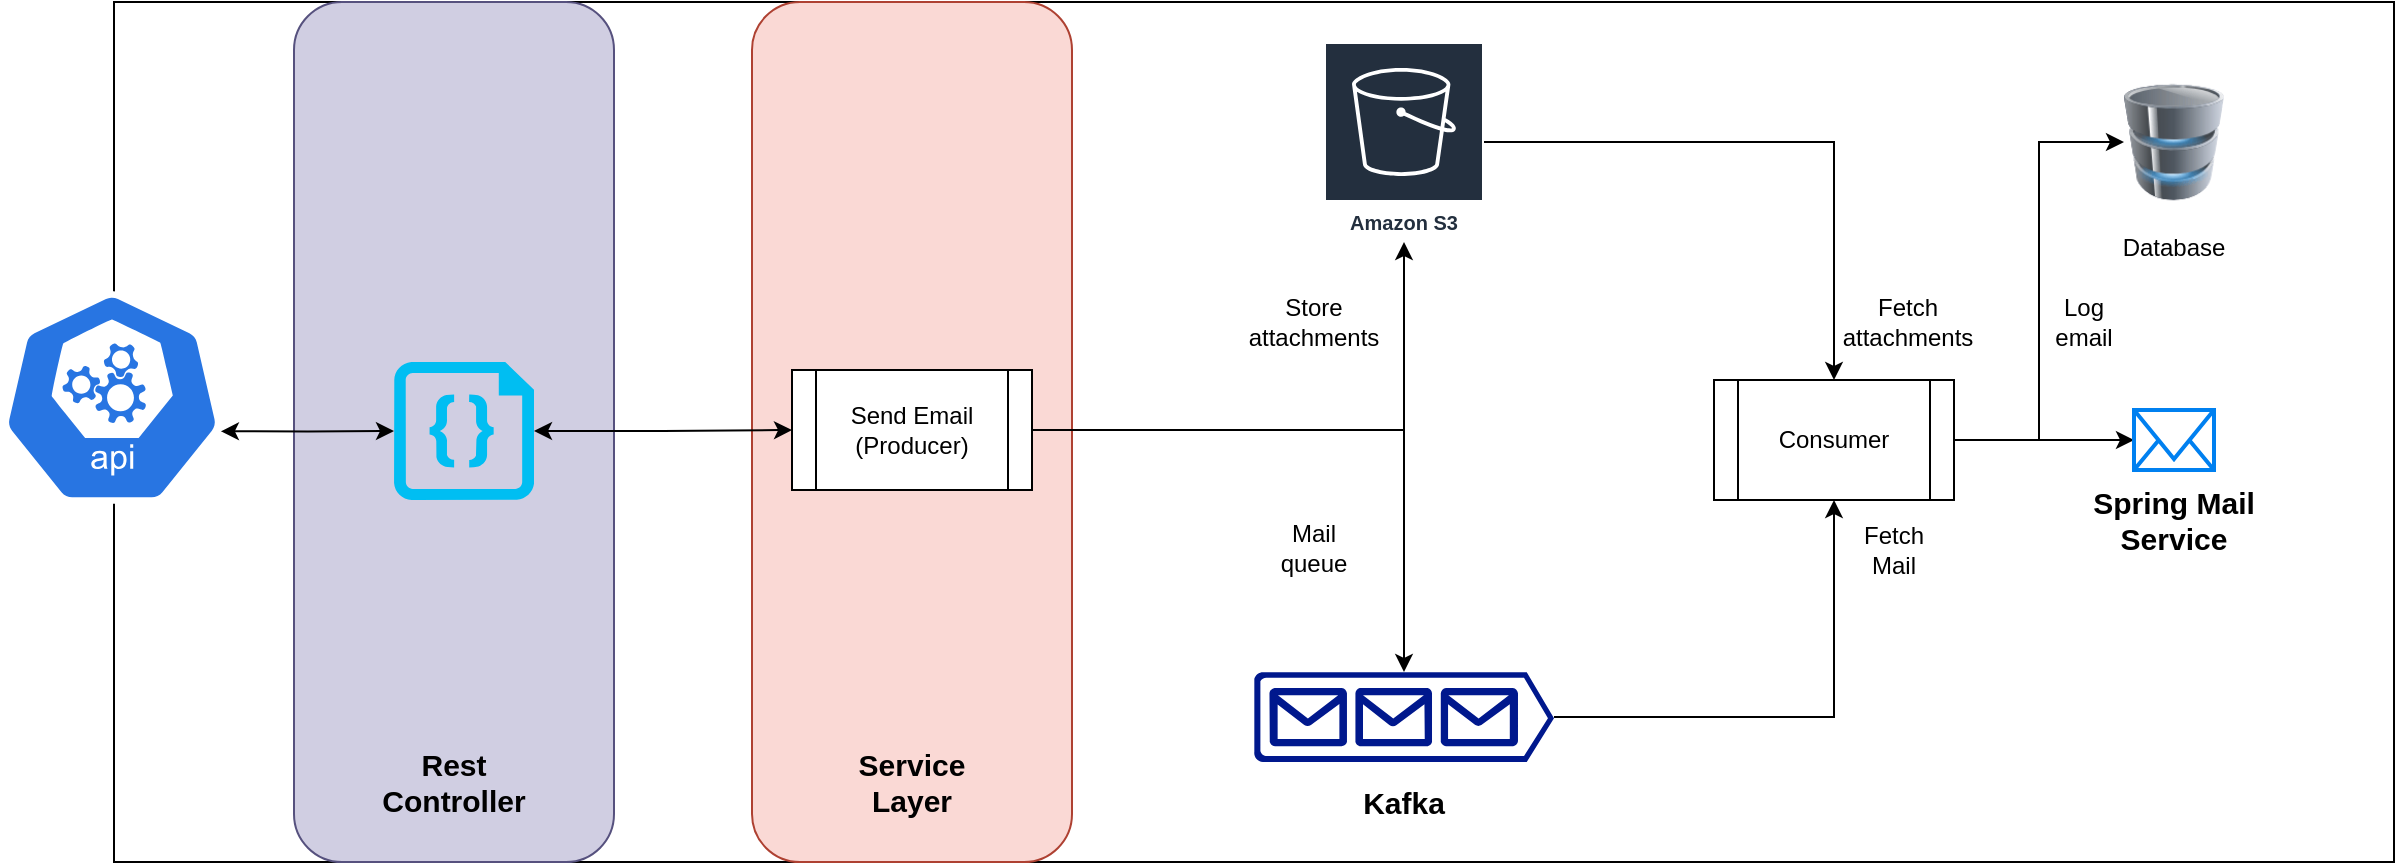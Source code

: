 <mxfile version="14.6.0" type="device"><diagram id="pWhrqyWz43w0yvrfSbT0" name="Page-1"><mxGraphModel dx="2253" dy="800" grid="1" gridSize="10" guides="1" tooltips="1" connect="1" arrows="1" fold="1" page="1" pageScale="1" pageWidth="827" pageHeight="1169" math="0" shadow="0"><root><mxCell id="0"/><mxCell id="1" parent="0"/><mxCell id="61YsxQRjPfyKOO7QYDFJ-7" value="" style="rounded=0;whiteSpace=wrap;html=1;" parent="1" vertex="1"><mxGeometry x="-220" y="50" width="1140" height="430" as="geometry"/></mxCell><mxCell id="61YsxQRjPfyKOO7QYDFJ-24" value="" style="rounded=1;whiteSpace=wrap;html=1;fillColor=#fad9d5;strokeColor=#ae4132;" parent="1" vertex="1"><mxGeometry x="99" y="50" width="160" height="430" as="geometry"/></mxCell><mxCell id="61YsxQRjPfyKOO7QYDFJ-23" value="" style="rounded=1;whiteSpace=wrap;html=1;fillColor=#d0cee2;strokeColor=#56517e;" parent="1" vertex="1"><mxGeometry x="-130" y="50" width="160" height="430" as="geometry"/></mxCell><mxCell id="61YsxQRjPfyKOO7QYDFJ-12" style="edgeStyle=orthogonalEdgeStyle;rounded=0;orthogonalLoop=1;jettySize=auto;html=1;exitX=1;exitY=0.5;exitDx=0;exitDy=0;exitPerimeter=0;startArrow=classic;startFill=1;" parent="1" source="61YsxQRjPfyKOO7QYDFJ-21" target="61YsxQRjPfyKOO7QYDFJ-10" edge="1"><mxGeometry relative="1" as="geometry"/></mxCell><mxCell id="61YsxQRjPfyKOO7QYDFJ-22" style="edgeStyle=orthogonalEdgeStyle;rounded=0;orthogonalLoop=1;jettySize=auto;html=1;exitX=0.995;exitY=0.63;exitDx=0;exitDy=0;exitPerimeter=0;startArrow=classic;startFill=1;" parent="1" source="61YsxQRjPfyKOO7QYDFJ-1" target="61YsxQRjPfyKOO7QYDFJ-21" edge="1"><mxGeometry relative="1" as="geometry"/></mxCell><mxCell id="61YsxQRjPfyKOO7QYDFJ-1" value="" style="html=1;dashed=0;whitespace=wrap;fillColor=#2875E2;strokeColor=#ffffff;points=[[0.005,0.63,0],[0.1,0.2,0],[0.9,0.2,0],[0.5,0,0],[0.995,0.63,0],[0.72,0.99,0],[0.5,1,0],[0.28,0.99,0]];shape=mxgraph.kubernetes.icon;prIcon=api" parent="1" vertex="1"><mxGeometry x="-276" y="182.75" width="110" height="130" as="geometry"/></mxCell><mxCell id="xGuqkQgnpcAPobXDaza1-3" style="edgeStyle=orthogonalEdgeStyle;rounded=0;orthogonalLoop=1;jettySize=auto;html=1;startArrow=none;startFill=0;" parent="1" source="61YsxQRjPfyKOO7QYDFJ-10" target="xGuqkQgnpcAPobXDaza1-2" edge="1"><mxGeometry relative="1" as="geometry"/></mxCell><mxCell id="xGuqkQgnpcAPobXDaza1-5" style="edgeStyle=orthogonalEdgeStyle;rounded=0;orthogonalLoop=1;jettySize=auto;html=1;entryX=0.5;entryY=0;entryDx=0;entryDy=0;entryPerimeter=0;startArrow=none;startFill=0;" parent="1" source="61YsxQRjPfyKOO7QYDFJ-10" target="xGuqkQgnpcAPobXDaza1-4" edge="1"><mxGeometry relative="1" as="geometry"/></mxCell><mxCell id="61YsxQRjPfyKOO7QYDFJ-10" value="Send Email (Producer)" style="shape=process;whiteSpace=wrap;html=1;backgroundOutline=1;" parent="1" vertex="1"><mxGeometry x="119" y="234" width="120" height="60" as="geometry"/></mxCell><mxCell id="61YsxQRjPfyKOO7QYDFJ-21" value="" style="verticalLabelPosition=bottom;html=1;verticalAlign=top;align=center;strokeColor=none;fillColor=#00BEF2;shape=mxgraph.azure.code_file;pointerEvents=1;" parent="1" vertex="1"><mxGeometry x="-80" y="230" width="70" height="69" as="geometry"/></mxCell><mxCell id="61YsxQRjPfyKOO7QYDFJ-26" value="&lt;b&gt;&lt;font style=&quot;font-size: 15px&quot;&gt;Rest Controller&lt;/font&gt;&lt;/b&gt;" style="text;html=1;strokeColor=none;fillColor=none;align=center;verticalAlign=middle;whiteSpace=wrap;rounded=0;" parent="1" vertex="1"><mxGeometry x="-95" y="430" width="90" height="20" as="geometry"/></mxCell><mxCell id="61YsxQRjPfyKOO7QYDFJ-27" value="&lt;b&gt;&lt;font style=&quot;font-size: 15px&quot;&gt;Service Layer&lt;/font&gt;&lt;/b&gt;" style="text;html=1;strokeColor=none;fillColor=none;align=center;verticalAlign=middle;whiteSpace=wrap;rounded=0;" parent="1" vertex="1"><mxGeometry x="134" y="430" width="90" height="20" as="geometry"/></mxCell><mxCell id="xGuqkQgnpcAPobXDaza1-13" style="edgeStyle=orthogonalEdgeStyle;rounded=0;orthogonalLoop=1;jettySize=auto;html=1;entryX=0.5;entryY=0;entryDx=0;entryDy=0;startArrow=none;startFill=0;" parent="1" source="xGuqkQgnpcAPobXDaza1-2" target="xGuqkQgnpcAPobXDaza1-10" edge="1"><mxGeometry relative="1" as="geometry"/></mxCell><mxCell id="xGuqkQgnpcAPobXDaza1-2" value="Amazon S3" style="outlineConnect=0;fontColor=#232F3E;gradientColor=none;strokeColor=#ffffff;fillColor=#232F3E;dashed=0;verticalLabelPosition=middle;verticalAlign=bottom;align=center;html=1;whiteSpace=wrap;fontSize=10;fontStyle=1;spacing=3;shape=mxgraph.aws4.productIcon;prIcon=mxgraph.aws4.s3;" parent="1" vertex="1"><mxGeometry x="385" y="70" width="80" height="100" as="geometry"/></mxCell><mxCell id="xGuqkQgnpcAPobXDaza1-16" style="edgeStyle=orthogonalEdgeStyle;rounded=0;orthogonalLoop=1;jettySize=auto;html=1;startArrow=none;startFill=0;" parent="1" source="xGuqkQgnpcAPobXDaza1-4" target="xGuqkQgnpcAPobXDaza1-10" edge="1"><mxGeometry relative="1" as="geometry"/></mxCell><mxCell id="xGuqkQgnpcAPobXDaza1-4" value="" style="aspect=fixed;pointerEvents=1;shadow=0;dashed=0;html=1;strokeColor=none;labelPosition=center;verticalLabelPosition=bottom;verticalAlign=top;align=center;fillColor=#00188D;shape=mxgraph.azure.queue_generic" parent="1" vertex="1"><mxGeometry x="350" y="385" width="150" height="45" as="geometry"/></mxCell><mxCell id="xGuqkQgnpcAPobXDaza1-7" value="&lt;b&gt;&lt;font style=&quot;font-size: 15px&quot;&gt;Kafka&lt;/font&gt;&lt;/b&gt;" style="text;html=1;strokeColor=none;fillColor=none;align=center;verticalAlign=middle;whiteSpace=wrap;rounded=0;" parent="1" vertex="1"><mxGeometry x="380" y="440" width="90" height="20" as="geometry"/></mxCell><mxCell id="xGuqkQgnpcAPobXDaza1-8" value="Store attachments" style="text;html=1;strokeColor=none;fillColor=none;align=center;verticalAlign=middle;whiteSpace=wrap;rounded=0;" parent="1" vertex="1"><mxGeometry x="360" y="200" width="40" height="20" as="geometry"/></mxCell><mxCell id="xGuqkQgnpcAPobXDaza1-9" value="Mail queue" style="text;html=1;strokeColor=none;fillColor=none;align=center;verticalAlign=middle;whiteSpace=wrap;rounded=0;" parent="1" vertex="1"><mxGeometry x="360" y="313" width="40" height="20" as="geometry"/></mxCell><mxCell id="xGuqkQgnpcAPobXDaza1-15" style="edgeStyle=orthogonalEdgeStyle;rounded=0;orthogonalLoop=1;jettySize=auto;html=1;startArrow=none;startFill=0;" parent="1" source="xGuqkQgnpcAPobXDaza1-10" target="xGuqkQgnpcAPobXDaza1-11" edge="1"><mxGeometry relative="1" as="geometry"/></mxCell><mxCell id="ThrSVnCh_3NDXwXHdiAP-3" style="edgeStyle=orthogonalEdgeStyle;rounded=0;orthogonalLoop=1;jettySize=auto;html=1;entryX=0;entryY=0.5;entryDx=0;entryDy=0;" edge="1" parent="1" source="xGuqkQgnpcAPobXDaza1-10" target="ThrSVnCh_3NDXwXHdiAP-1"><mxGeometry relative="1" as="geometry"/></mxCell><mxCell id="xGuqkQgnpcAPobXDaza1-10" value="Consumer" style="shape=process;whiteSpace=wrap;html=1;backgroundOutline=1;" parent="1" vertex="1"><mxGeometry x="580" y="239" width="120" height="60" as="geometry"/></mxCell><mxCell id="xGuqkQgnpcAPobXDaza1-11" value="" style="html=1;verticalLabelPosition=bottom;align=center;labelBackgroundColor=#ffffff;verticalAlign=top;strokeWidth=2;strokeColor=#0080F0;shadow=0;dashed=0;shape=mxgraph.ios7.icons.mail;" parent="1" vertex="1"><mxGeometry x="790" y="254" width="40" height="30" as="geometry"/></mxCell><mxCell id="xGuqkQgnpcAPobXDaza1-14" value="Fetch attachments" style="text;html=1;strokeColor=none;fillColor=none;align=center;verticalAlign=middle;whiteSpace=wrap;rounded=0;" parent="1" vertex="1"><mxGeometry x="657" y="200" width="40" height="20" as="geometry"/></mxCell><mxCell id="xGuqkQgnpcAPobXDaza1-17" value="&lt;b&gt;&lt;font style=&quot;font-size: 15px&quot;&gt;Spring Mail Service&lt;br&gt;&lt;/font&gt;&lt;/b&gt;" style="text;html=1;strokeColor=none;fillColor=none;align=center;verticalAlign=middle;whiteSpace=wrap;rounded=0;" parent="1" vertex="1"><mxGeometry x="765" y="299" width="90" height="20" as="geometry"/></mxCell><mxCell id="xGuqkQgnpcAPobXDaza1-18" value="Fetch Mail" style="text;html=1;strokeColor=none;fillColor=none;align=center;verticalAlign=middle;whiteSpace=wrap;rounded=0;" parent="1" vertex="1"><mxGeometry x="650" y="314" width="40" height="20" as="geometry"/></mxCell><mxCell id="ThrSVnCh_3NDXwXHdiAP-1" value="" style="image;html=1;image=img/lib/clip_art/computers/Database_128x128.png" vertex="1" parent="1"><mxGeometry x="785" y="90" width="50" height="60" as="geometry"/></mxCell><mxCell id="ThrSVnCh_3NDXwXHdiAP-2" value="Database" style="text;html=1;strokeColor=none;fillColor=none;align=center;verticalAlign=middle;whiteSpace=wrap;rounded=0;" vertex="1" parent="1"><mxGeometry x="790" y="163" width="40" height="20" as="geometry"/></mxCell><mxCell id="ThrSVnCh_3NDXwXHdiAP-4" value="Log email" style="text;html=1;strokeColor=none;fillColor=none;align=center;verticalAlign=middle;whiteSpace=wrap;rounded=0;" vertex="1" parent="1"><mxGeometry x="745" y="200" width="40" height="20" as="geometry"/></mxCell></root></mxGraphModel></diagram></mxfile>